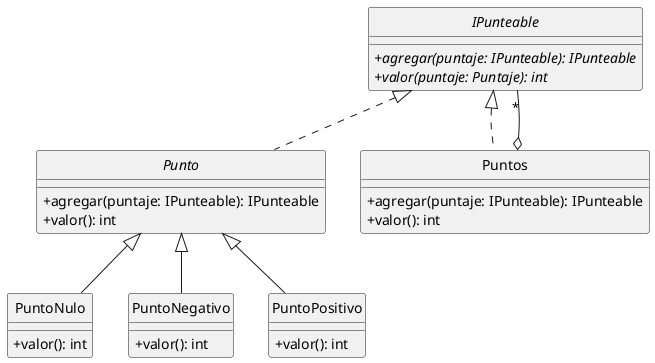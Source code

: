 @startuml
hide circle
skinparam classAttributeIconSize 0

'Clases
Interface IPunteable{
    +{abstract}agregar(puntaje: IPunteable): IPunteable
    +{abstract}valor(puntaje: Puntaje): int
}

Class Puntos{
    +agregar(puntaje: IPunteable): IPunteable
    +valor(): int
}

Abstract Class Punto{
    +agregar(puntaje: IPunteable): IPunteable
    +valor(): int
}

Class PuntoNulo{
    +valor(): int
}

Class PuntoNegativo{
    +valor(): int
}

Class PuntoPositivo{
    +valor(): int
}

'Relaciones
PuntoNegativo -up-|> Punto
PuntoNulo -up-|> Punto
PuntoPositivo -up-|> Punto
Puntos .up.|> IPunteable
Puntos o-up- "*" IPunteable
Punto .up.|> IPunteable
@enduml
